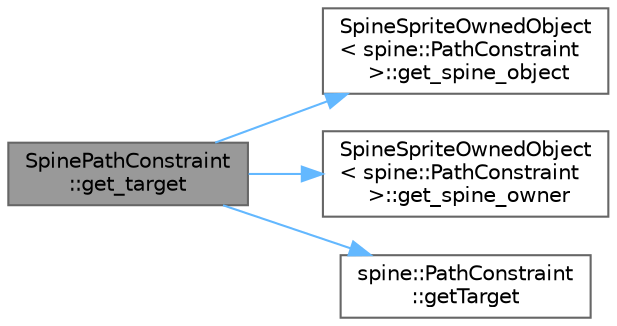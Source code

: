 digraph "SpinePathConstraint::get_target"
{
 // LATEX_PDF_SIZE
  bgcolor="transparent";
  edge [fontname=Helvetica,fontsize=10,labelfontname=Helvetica,labelfontsize=10];
  node [fontname=Helvetica,fontsize=10,shape=box,height=0.2,width=0.4];
  rankdir="LR";
  Node1 [id="Node000001",label="SpinePathConstraint\l::get_target",height=0.2,width=0.4,color="gray40", fillcolor="grey60", style="filled", fontcolor="black",tooltip=" "];
  Node1 -> Node2 [id="edge4_Node000001_Node000002",color="steelblue1",style="solid",tooltip=" "];
  Node2 [id="Node000002",label="SpineSpriteOwnedObject\l\< spine::PathConstraint\l \>::get_spine_object",height=0.2,width=0.4,color="grey40", fillcolor="white", style="filled",URL="$class_spine_sprite_owned_object.html#aba9c7c6ef398e3803ce5e59db1a54271",tooltip=" "];
  Node1 -> Node3 [id="edge5_Node000001_Node000003",color="steelblue1",style="solid",tooltip=" "];
  Node3 [id="Node000003",label="SpineSpriteOwnedObject\l\< spine::PathConstraint\l \>::get_spine_owner",height=0.2,width=0.4,color="grey40", fillcolor="white", style="filled",URL="$class_spine_sprite_owned_object.html#ab493e6a079f220f59036f6ebb5fe559d",tooltip=" "];
  Node1 -> Node4 [id="edge6_Node000001_Node000004",color="steelblue1",style="solid",tooltip=" "];
  Node4 [id="Node000004",label="spine::PathConstraint\l::getTarget",height=0.2,width=0.4,color="grey40", fillcolor="white", style="filled",URL="$classspine_1_1_path_constraint.html#a864002e743603286287da706b2cb8766",tooltip=" "];
}
